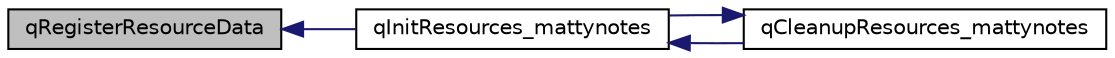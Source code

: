 digraph "qRegisterResourceData"
{
  edge [fontname="Helvetica",fontsize="10",labelfontname="Helvetica",labelfontsize="10"];
  node [fontname="Helvetica",fontsize="10",shape=record];
  rankdir="LR";
  Node13 [label="qRegisterResourceData",height=0.2,width=0.4,color="black", fillcolor="grey75", style="filled", fontcolor="black"];
  Node13 -> Node14 [dir="back",color="midnightblue",fontsize="10",style="solid",fontname="Helvetica"];
  Node14 [label="qInitResources_mattynotes",height=0.2,width=0.4,color="black", fillcolor="white", style="filled",URL="$qrc__mattynotes_8cpp.html#a286c3e43d9316f614afd1c8aeda397ff"];
  Node14 -> Node15 [dir="back",color="midnightblue",fontsize="10",style="solid",fontname="Helvetica"];
  Node15 [label="qCleanupResources_mattynotes",height=0.2,width=0.4,color="black", fillcolor="white", style="filled",URL="$qrc__mattynotes_8cpp.html#ac092811392318dce4bfb116d4eb00050"];
  Node15 -> Node14 [dir="back",color="midnightblue",fontsize="10",style="solid",fontname="Helvetica"];
}
